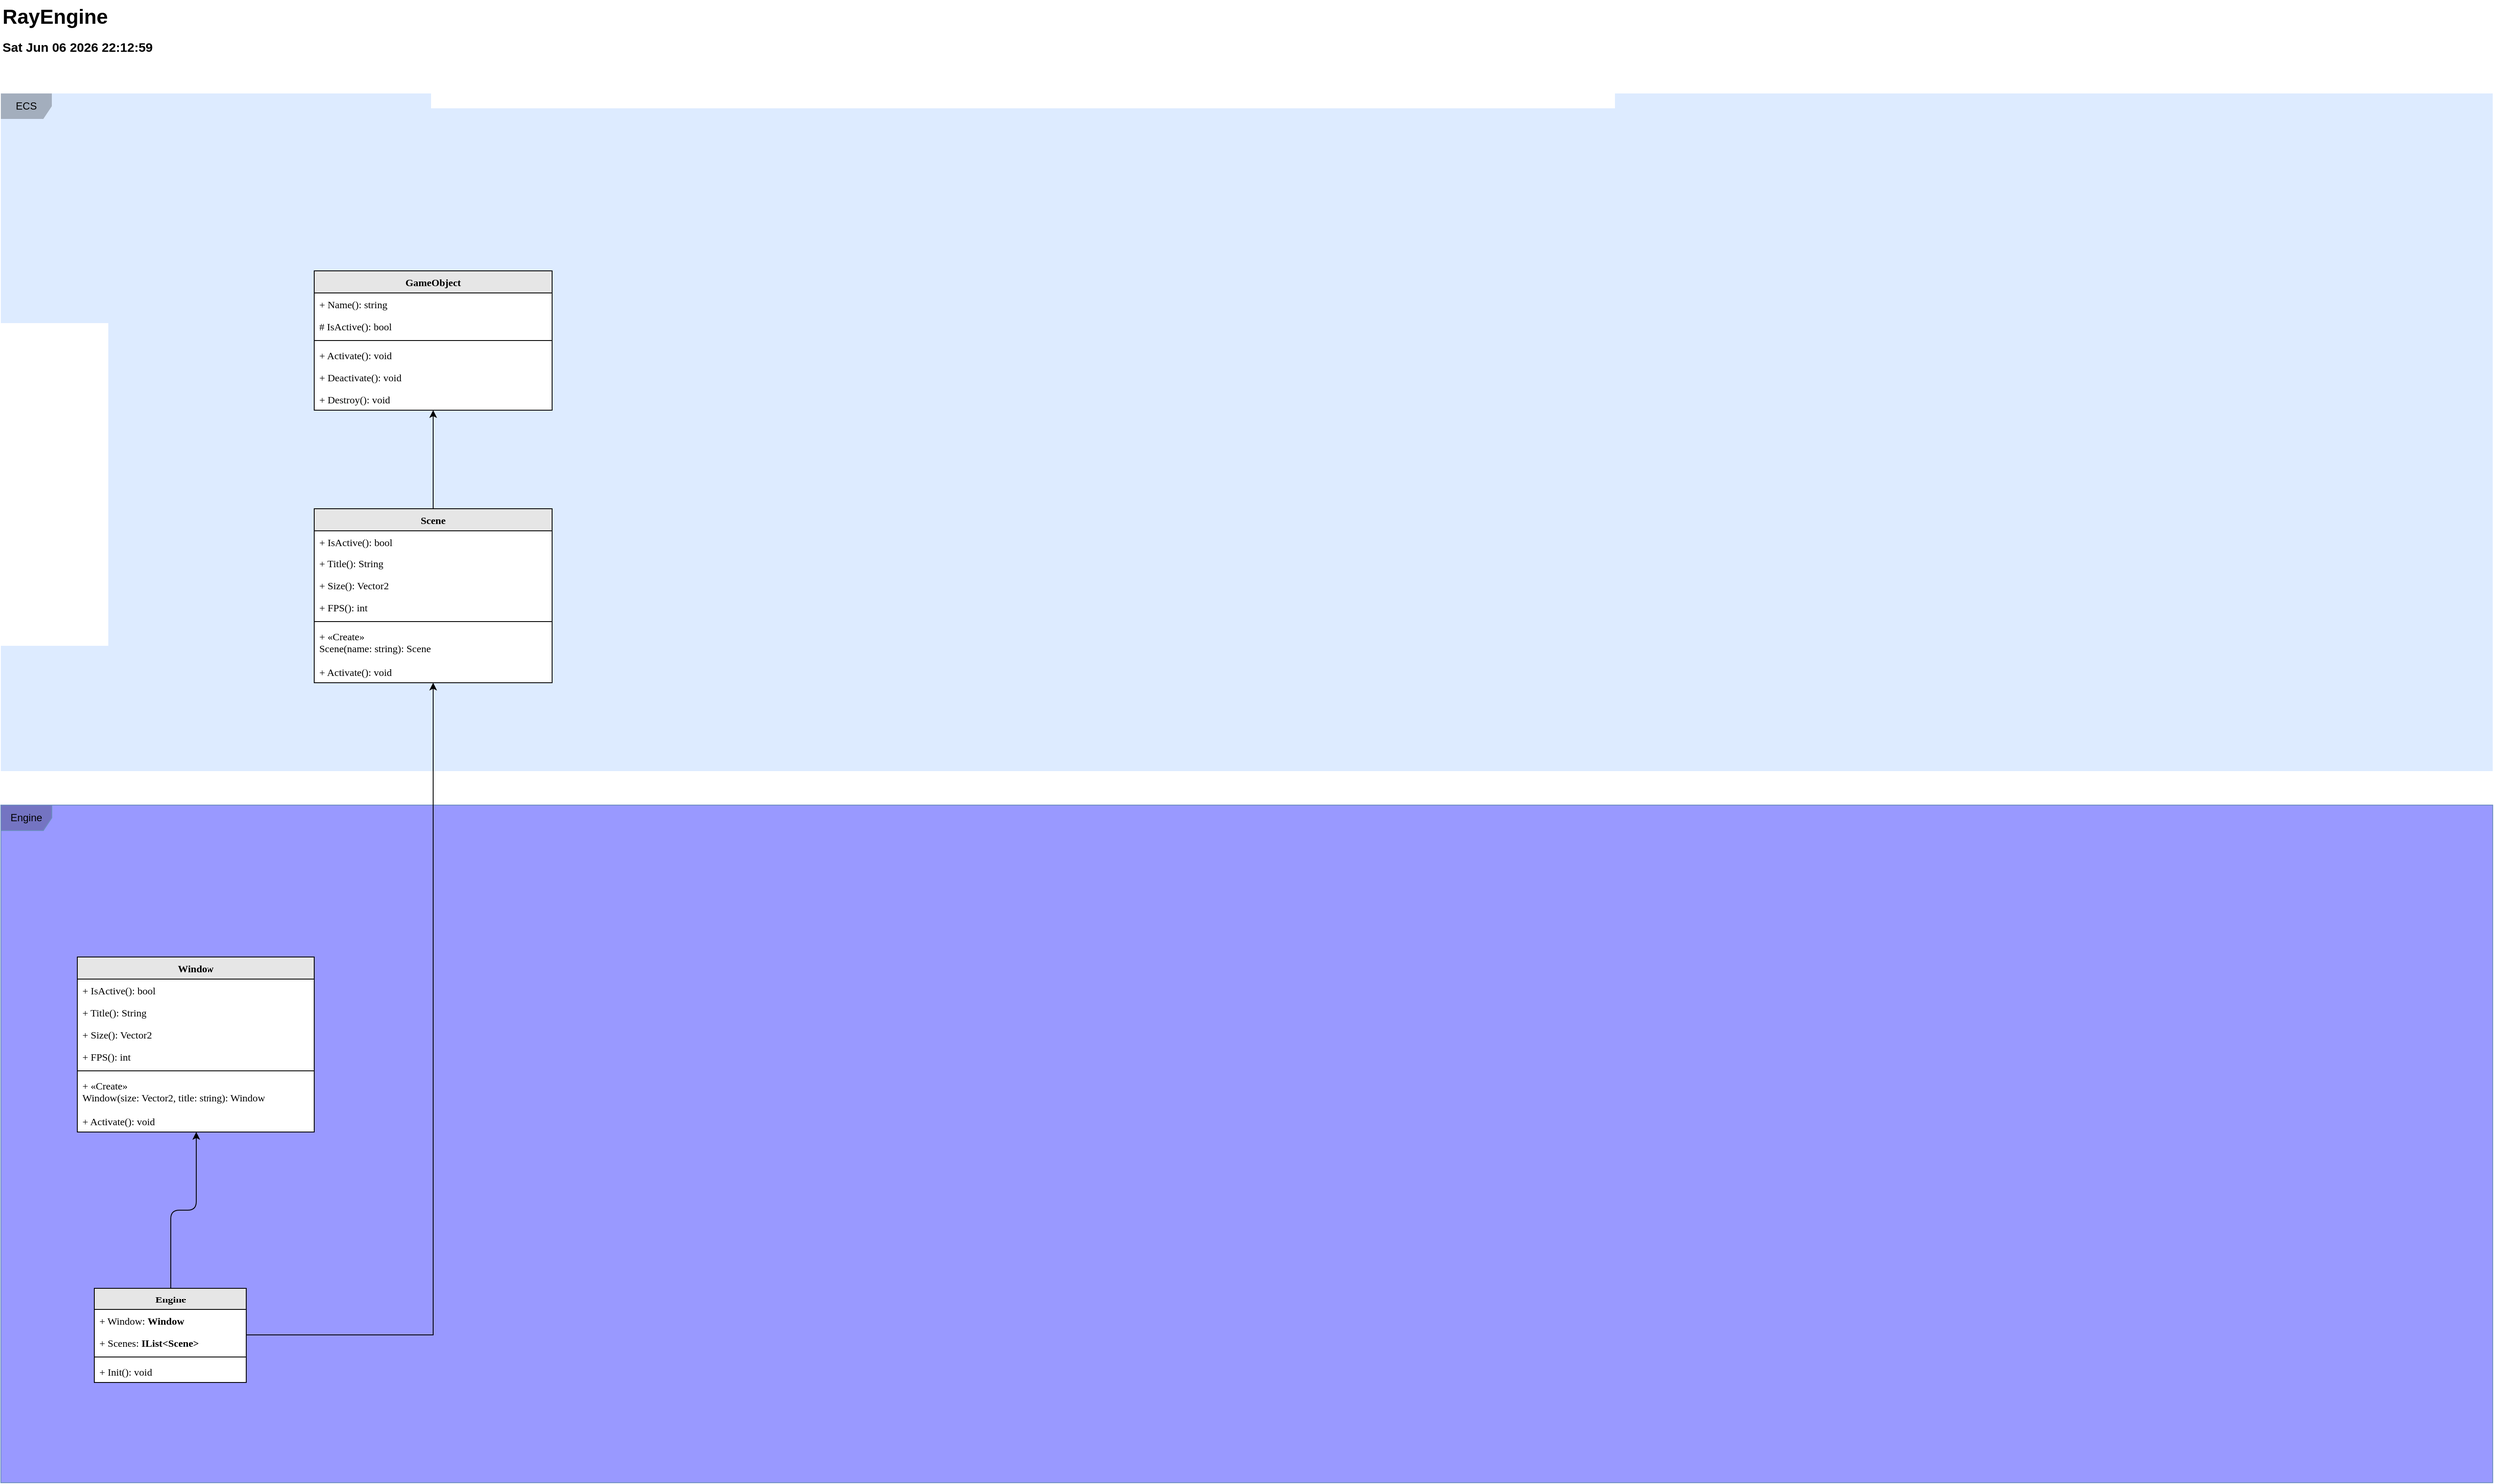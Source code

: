 <mxfile version="21.0.6" type="device"><diagram name="Page-1" id="A-31LHhB_FkblBpZk3Pp"><mxGraphModel dx="1811" dy="1156" grid="1" gridSize="10" guides="1" tooltips="1" connect="1" arrows="1" fold="1" page="1" pageScale="1" pageWidth="3000" pageHeight="3000" background="none" math="0" shadow="0"><root><mxCell id="0"/><mxCell id="1" parent="0"/><mxCell id="90byF6P002lIuzCU04XG-8" value="Engine" style="shape=umlFrame;whiteSpace=wrap;html=1;pointerEvents=0;fillColor=#7474C2;strokeColor=#6c8ebf;swimlaneFillColor=#9999FF;" vertex="1" parent="1"><mxGeometry x="20" y="970" width="2940" height="800" as="geometry"/></mxCell><mxCell id="90byF6P002lIuzCU04XG-7" value="ECS" style="shape=umlFrame;whiteSpace=wrap;html=1;pointerEvents=0;fillColor=#A3AEBD;strokeColor=none;gradientColor=none;fillStyle=auto;swimlaneFillColor=#DDEBFF;" vertex="1" parent="1"><mxGeometry x="20" y="130" width="2940" height="800" as="geometry"/></mxCell><mxCell id="U_V1eNH_M_ImqLWRTJnS-28" style="edgeStyle=orthogonalEdgeStyle;rounded=0;orthogonalLoop=1;jettySize=auto;html=1;" parent="1" source="U_V1eNH_M_ImqLWRTJnS-1" target="U_V1eNH_M_ImqLWRTJnS-19" edge="1"><mxGeometry relative="1" as="geometry"/></mxCell><mxCell id="U_V1eNH_M_ImqLWRTJnS-1" value="Engine" style="swimlane;fontStyle=1;align=center;verticalAlign=top;childLayout=stackLayout;horizontal=1;startSize=26;horizontalStack=0;resizeParent=1;resizeParentMax=0;resizeLast=0;collapsible=1;marginBottom=0;whiteSpace=wrap;html=1;gradientColor=none;fillColor=#E6E6E6;swimlaneLine=1;rounded=0;glass=0;shadow=0;fontFamily=Verdana;swimlaneFillColor=#FFFFFF;" parent="1" vertex="1"><mxGeometry x="130" y="1540" width="180" height="112" as="geometry"/></mxCell><mxCell id="U_V1eNH_M_ImqLWRTJnS-2" value="+ Window: &lt;b&gt;Window&lt;/b&gt;" style="text;strokeColor=none;fillColor=none;align=left;verticalAlign=top;spacingLeft=4;spacingRight=4;overflow=hidden;rotatable=0;points=[[0,0.5],[1,0.5]];portConstraint=eastwest;whiteSpace=wrap;html=1;fontStyle=0;fontFamily=Verdana;" parent="U_V1eNH_M_ImqLWRTJnS-1" vertex="1"><mxGeometry y="26" width="180" height="26" as="geometry"/></mxCell><mxCell id="U_V1eNH_M_ImqLWRTJnS-18" value="+ Scenes: &lt;b&gt;IList&amp;lt;Scene&amp;gt;&lt;/b&gt;" style="text;strokeColor=none;fillColor=none;align=left;verticalAlign=top;spacingLeft=4;spacingRight=4;overflow=hidden;rotatable=0;points=[[0,0.5],[1,0.5]];portConstraint=eastwest;whiteSpace=wrap;html=1;fontStyle=0;fontFamily=Verdana;" parent="U_V1eNH_M_ImqLWRTJnS-1" vertex="1"><mxGeometry y="52" width="180" height="26" as="geometry"/></mxCell><mxCell id="U_V1eNH_M_ImqLWRTJnS-3" value="" style="line;strokeWidth=1;fillColor=none;align=left;verticalAlign=middle;spacingTop=-1;spacingLeft=3;spacingRight=3;rotatable=0;labelPosition=right;points=[];portConstraint=eastwest;strokeColor=inherit;" parent="U_V1eNH_M_ImqLWRTJnS-1" vertex="1"><mxGeometry y="78" width="180" height="8" as="geometry"/></mxCell><mxCell id="U_V1eNH_M_ImqLWRTJnS-4" value="+ Init(): void" style="text;strokeColor=none;fillColor=none;align=left;verticalAlign=top;spacingLeft=4;spacingRight=4;overflow=hidden;rotatable=0;points=[[0,0.5],[1,0.5]];portConstraint=eastwest;whiteSpace=wrap;html=1;fontStyle=0;fontFamily=Verdana;" parent="U_V1eNH_M_ImqLWRTJnS-1" vertex="1"><mxGeometry y="86" width="180" height="26" as="geometry"/></mxCell><mxCell id="U_V1eNH_M_ImqLWRTJnS-16" style="rounded=1;orthogonalLoop=1;jettySize=auto;html=1;edgeStyle=orthogonalEdgeStyle;elbow=vertical;endArrow=none;endFill=0;startArrow=classic;startFill=1;" parent="1" source="U_V1eNH_M_ImqLWRTJnS-5" target="U_V1eNH_M_ImqLWRTJnS-1" edge="1"><mxGeometry relative="1" as="geometry"/></mxCell><mxCell id="U_V1eNH_M_ImqLWRTJnS-5" value="Window" style="swimlane;fontStyle=1;align=center;verticalAlign=top;childLayout=stackLayout;horizontal=1;startSize=26;horizontalStack=0;resizeParent=1;resizeParentMax=0;resizeLast=0;collapsible=1;marginBottom=0;whiteSpace=wrap;html=1;gradientColor=none;fillColor=#E6E6E6;swimlaneLine=1;rounded=0;glass=0;shadow=0;fontFamily=Verdana;swimlaneFillColor=#FFFFFF;" parent="1" vertex="1"><mxGeometry x="110" y="1150" width="280" height="206" as="geometry"/></mxCell><mxCell id="U_V1eNH_M_ImqLWRTJnS-8" value="+ IsActive(): bool" style="text;strokeColor=none;fillColor=none;align=left;verticalAlign=top;spacingLeft=4;spacingRight=4;overflow=hidden;rotatable=0;points=[[0,0.5],[1,0.5]];portConstraint=eastwest;whiteSpace=wrap;html=1;fontStyle=0;fontFamily=Verdana;" parent="U_V1eNH_M_ImqLWRTJnS-5" vertex="1"><mxGeometry y="26" width="280" height="26" as="geometry"/></mxCell><mxCell id="U_V1eNH_M_ImqLWRTJnS-11" value="+ Title(): String" style="text;strokeColor=none;fillColor=none;align=left;verticalAlign=top;spacingLeft=4;spacingRight=4;overflow=hidden;rotatable=0;points=[[0,0.5],[1,0.5]];portConstraint=eastwest;whiteSpace=wrap;html=1;fontStyle=0;fontFamily=Verdana;" parent="U_V1eNH_M_ImqLWRTJnS-5" vertex="1"><mxGeometry y="52" width="280" height="26" as="geometry"/></mxCell><mxCell id="U_V1eNH_M_ImqLWRTJnS-10" value="+ Size(): Vector2" style="text;strokeColor=none;fillColor=none;align=left;verticalAlign=top;spacingLeft=4;spacingRight=4;overflow=hidden;rotatable=0;points=[[0,0.5],[1,0.5]];portConstraint=eastwest;whiteSpace=wrap;html=1;fontStyle=0;fontFamily=Verdana;" parent="U_V1eNH_M_ImqLWRTJnS-5" vertex="1"><mxGeometry y="78" width="280" height="26" as="geometry"/></mxCell><mxCell id="U_V1eNH_M_ImqLWRTJnS-9" value="+ FPS(): int" style="text;strokeColor=none;fillColor=none;align=left;verticalAlign=top;spacingLeft=4;spacingRight=4;overflow=hidden;rotatable=0;points=[[0,0.5],[1,0.5]];portConstraint=eastwest;whiteSpace=wrap;html=1;fontStyle=0;fontFamily=Verdana;" parent="U_V1eNH_M_ImqLWRTJnS-5" vertex="1"><mxGeometry y="104" width="280" height="26" as="geometry"/></mxCell><mxCell id="U_V1eNH_M_ImqLWRTJnS-7" value="" style="line;strokeWidth=1;fillColor=none;align=left;verticalAlign=middle;spacingTop=-1;spacingLeft=3;spacingRight=3;rotatable=0;labelPosition=right;points=[];portConstraint=eastwest;strokeColor=inherit;" parent="U_V1eNH_M_ImqLWRTJnS-5" vertex="1"><mxGeometry y="130" width="280" height="8" as="geometry"/></mxCell><mxCell id="U_V1eNH_M_ImqLWRTJnS-6" value="+ «Create»&lt;br&gt;Window(size: Vector2, title: string): Window" style="text;strokeColor=none;fillColor=none;align=left;verticalAlign=top;spacingLeft=4;spacingRight=4;overflow=hidden;rotatable=0;points=[[0,0.5],[1,0.5]];portConstraint=eastwest;whiteSpace=wrap;html=1;fontStyle=0;fontFamily=Verdana;" parent="U_V1eNH_M_ImqLWRTJnS-5" vertex="1"><mxGeometry y="138" width="280" height="42" as="geometry"/></mxCell><mxCell id="U_V1eNH_M_ImqLWRTJnS-17" value="+ Activate(): void" style="text;strokeColor=none;fillColor=none;align=left;verticalAlign=top;spacingLeft=4;spacingRight=4;overflow=hidden;rotatable=0;points=[[0,0.5],[1,0.5]];portConstraint=eastwest;whiteSpace=wrap;html=1;fontStyle=0;fontFamily=Verdana;" parent="U_V1eNH_M_ImqLWRTJnS-5" vertex="1"><mxGeometry y="180" width="280" height="26" as="geometry"/></mxCell><mxCell id="U_V1eNH_M_ImqLWRTJnS-40" style="edgeStyle=orthogonalEdgeStyle;rounded=0;orthogonalLoop=1;jettySize=auto;html=1;" parent="1" source="U_V1eNH_M_ImqLWRTJnS-19" target="U_V1eNH_M_ImqLWRTJnS-29" edge="1"><mxGeometry relative="1" as="geometry"/></mxCell><mxCell id="U_V1eNH_M_ImqLWRTJnS-19" value="Scene" style="swimlane;fontStyle=1;align=center;verticalAlign=top;childLayout=stackLayout;horizontal=1;startSize=26;horizontalStack=0;resizeParent=1;resizeParentMax=0;resizeLast=0;collapsible=1;marginBottom=0;whiteSpace=wrap;html=1;gradientColor=none;fillColor=#E6E6E6;swimlaneLine=1;rounded=0;glass=0;shadow=0;fontFamily=Verdana;swimlaneFillColor=#FFFFFF;" parent="1" vertex="1"><mxGeometry x="390" y="620" width="280" height="206" as="geometry"/></mxCell><mxCell id="U_V1eNH_M_ImqLWRTJnS-20" value="+ IsActive(): bool" style="text;strokeColor=none;fillColor=none;align=left;verticalAlign=top;spacingLeft=4;spacingRight=4;overflow=hidden;rotatable=0;points=[[0,0.5],[1,0.5]];portConstraint=eastwest;whiteSpace=wrap;html=1;fontStyle=0;fontFamily=Verdana;" parent="U_V1eNH_M_ImqLWRTJnS-19" vertex="1"><mxGeometry y="26" width="280" height="26" as="geometry"/></mxCell><mxCell id="U_V1eNH_M_ImqLWRTJnS-21" value="+ Title(): String" style="text;strokeColor=none;fillColor=none;align=left;verticalAlign=top;spacingLeft=4;spacingRight=4;overflow=hidden;rotatable=0;points=[[0,0.5],[1,0.5]];portConstraint=eastwest;whiteSpace=wrap;html=1;fontStyle=0;fontFamily=Verdana;" parent="U_V1eNH_M_ImqLWRTJnS-19" vertex="1"><mxGeometry y="52" width="280" height="26" as="geometry"/></mxCell><mxCell id="U_V1eNH_M_ImqLWRTJnS-22" value="+ Size(): Vector2" style="text;strokeColor=none;fillColor=none;align=left;verticalAlign=top;spacingLeft=4;spacingRight=4;overflow=hidden;rotatable=0;points=[[0,0.5],[1,0.5]];portConstraint=eastwest;whiteSpace=wrap;html=1;fontStyle=0;fontFamily=Verdana;" parent="U_V1eNH_M_ImqLWRTJnS-19" vertex="1"><mxGeometry y="78" width="280" height="26" as="geometry"/></mxCell><mxCell id="U_V1eNH_M_ImqLWRTJnS-23" value="+ FPS(): int" style="text;strokeColor=none;fillColor=none;align=left;verticalAlign=top;spacingLeft=4;spacingRight=4;overflow=hidden;rotatable=0;points=[[0,0.5],[1,0.5]];portConstraint=eastwest;whiteSpace=wrap;html=1;fontStyle=0;fontFamily=Verdana;" parent="U_V1eNH_M_ImqLWRTJnS-19" vertex="1"><mxGeometry y="104" width="280" height="26" as="geometry"/></mxCell><mxCell id="U_V1eNH_M_ImqLWRTJnS-24" value="" style="line;strokeWidth=1;fillColor=none;align=left;verticalAlign=middle;spacingTop=-1;spacingLeft=3;spacingRight=3;rotatable=0;labelPosition=right;points=[];portConstraint=eastwest;strokeColor=inherit;" parent="U_V1eNH_M_ImqLWRTJnS-19" vertex="1"><mxGeometry y="130" width="280" height="8" as="geometry"/></mxCell><mxCell id="U_V1eNH_M_ImqLWRTJnS-25" value="+ «Create»&lt;br&gt;Scene(name: string): Scene" style="text;strokeColor=none;fillColor=none;align=left;verticalAlign=top;spacingLeft=4;spacingRight=4;overflow=hidden;rotatable=0;points=[[0,0.5],[1,0.5]];portConstraint=eastwest;whiteSpace=wrap;html=1;fontStyle=0;fontFamily=Verdana;" parent="U_V1eNH_M_ImqLWRTJnS-19" vertex="1"><mxGeometry y="138" width="280" height="42" as="geometry"/></mxCell><mxCell id="U_V1eNH_M_ImqLWRTJnS-26" value="+ Activate(): void" style="text;strokeColor=none;fillColor=none;align=left;verticalAlign=top;spacingLeft=4;spacingRight=4;overflow=hidden;rotatable=0;points=[[0,0.5],[1,0.5]];portConstraint=eastwest;whiteSpace=wrap;html=1;fontStyle=0;fontFamily=Verdana;" parent="U_V1eNH_M_ImqLWRTJnS-19" vertex="1"><mxGeometry y="180" width="280" height="26" as="geometry"/></mxCell><mxCell id="U_V1eNH_M_ImqLWRTJnS-29" value="GameObject" style="swimlane;fontStyle=1;align=center;verticalAlign=top;childLayout=stackLayout;horizontal=1;startSize=26;horizontalStack=0;resizeParent=1;resizeParentMax=0;resizeLast=0;collapsible=1;marginBottom=0;whiteSpace=wrap;html=1;gradientColor=none;fillColor=#E6E6E6;swimlaneLine=1;rounded=0;glass=0;shadow=0;fontFamily=Verdana;swimlaneFillColor=#FFFFFF;strokeColor=default;" parent="1" vertex="1"><mxGeometry x="390" y="340" width="280" height="164" as="geometry"/></mxCell><mxCell id="U_V1eNH_M_ImqLWRTJnS-30" value="+ Name(): string" style="text;strokeColor=none;fillColor=none;align=left;verticalAlign=top;spacingLeft=4;spacingRight=4;overflow=hidden;rotatable=0;points=[[0,0.5],[1,0.5]];portConstraint=eastwest;whiteSpace=wrap;html=1;fontStyle=0;fontFamily=Verdana;" parent="U_V1eNH_M_ImqLWRTJnS-29" vertex="1"><mxGeometry y="26" width="280" height="26" as="geometry"/></mxCell><mxCell id="U_V1eNH_M_ImqLWRTJnS-39" value="# IsActive(): bool" style="text;strokeColor=none;fillColor=none;align=left;verticalAlign=top;spacingLeft=4;spacingRight=4;overflow=hidden;rotatable=0;points=[[0,0.5],[1,0.5]];portConstraint=eastwest;whiteSpace=wrap;html=1;fontStyle=0;fontFamily=Verdana;" parent="U_V1eNH_M_ImqLWRTJnS-29" vertex="1"><mxGeometry y="52" width="280" height="26" as="geometry"/></mxCell><mxCell id="U_V1eNH_M_ImqLWRTJnS-34" value="" style="line;strokeWidth=1;fillColor=none;align=left;verticalAlign=middle;spacingTop=-1;spacingLeft=3;spacingRight=3;rotatable=0;labelPosition=right;points=[];portConstraint=eastwest;strokeColor=inherit;" parent="U_V1eNH_M_ImqLWRTJnS-29" vertex="1"><mxGeometry y="78" width="280" height="8" as="geometry"/></mxCell><mxCell id="U_V1eNH_M_ImqLWRTJnS-36" value="+ Activate(): void" style="text;strokeColor=none;fillColor=none;align=left;verticalAlign=top;spacingLeft=4;spacingRight=4;overflow=hidden;rotatable=0;points=[[0,0.5],[1,0.5]];portConstraint=eastwest;whiteSpace=wrap;html=1;fontStyle=0;fontFamily=Verdana;" parent="U_V1eNH_M_ImqLWRTJnS-29" vertex="1"><mxGeometry y="86" width="280" height="26" as="geometry"/></mxCell><mxCell id="U_V1eNH_M_ImqLWRTJnS-37" value="+ Deactivate(): void" style="text;strokeColor=none;fillColor=none;align=left;verticalAlign=top;spacingLeft=4;spacingRight=4;overflow=hidden;rotatable=0;points=[[0,0.5],[1,0.5]];portConstraint=eastwest;whiteSpace=wrap;html=1;fontStyle=0;fontFamily=Verdana;" parent="U_V1eNH_M_ImqLWRTJnS-29" vertex="1"><mxGeometry y="112" width="280" height="26" as="geometry"/></mxCell><mxCell id="U_V1eNH_M_ImqLWRTJnS-38" value="+ Destroy(): void" style="text;strokeColor=none;fillColor=none;align=left;verticalAlign=top;spacingLeft=4;spacingRight=4;overflow=hidden;rotatable=0;points=[[0,0.5],[1,0.5]];portConstraint=eastwest;whiteSpace=wrap;html=1;fontStyle=0;fontFamily=Verdana;" parent="U_V1eNH_M_ImqLWRTJnS-29" vertex="1"><mxGeometry y="138" width="280" height="26" as="geometry"/></mxCell><UserObject label="%date{ddd mmm dd yyyy HH:MM:ss}%" placeholders="1" id="90byF6P002lIuzCU04XG-1"><mxCell style="text;html=1;strokeColor=none;fillColor=none;align=left;verticalAlign=middle;whiteSpace=wrap;overflow=hidden;fontSize=15;fontStyle=1" vertex="1" parent="1"><mxGeometry x="20" y="60" width="190" height="30" as="geometry"/></mxCell></UserObject><mxCell id="90byF6P002lIuzCU04XG-2" value="RayEngine" style="text;strokeColor=none;fillColor=none;html=1;fontSize=24;fontStyle=1;verticalAlign=middle;align=left;" vertex="1" parent="1"><mxGeometry x="20" y="20" width="140" height="40" as="geometry"/></mxCell></root></mxGraphModel></diagram></mxfile>